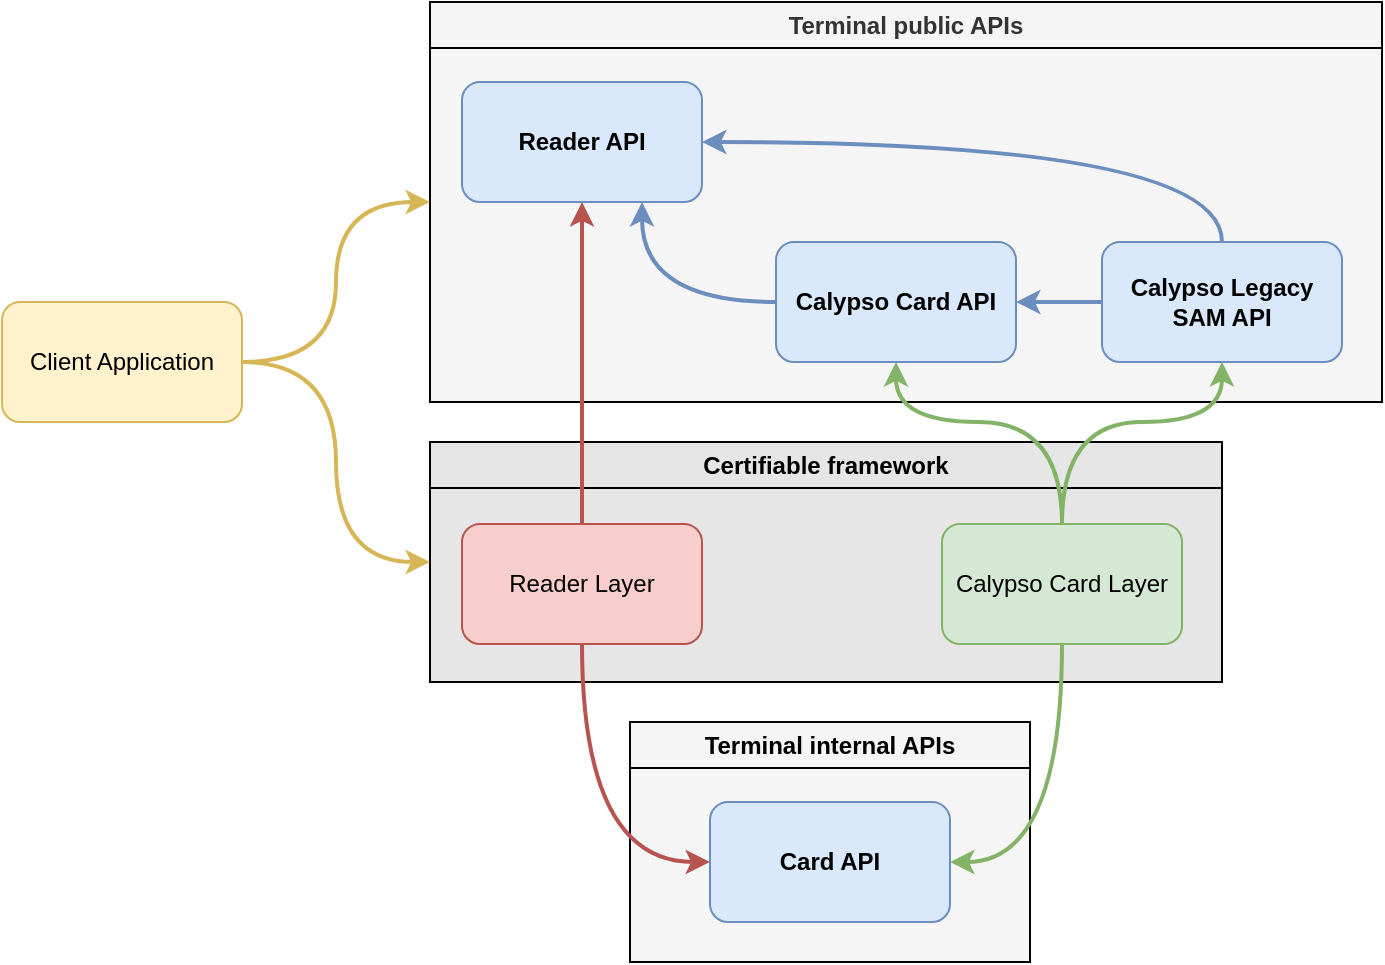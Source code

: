 <mxfile version="20.7.4" type="device"><diagram id="jRU86mPUWFjBewhJISfx" name="Page-1"><mxGraphModel dx="1038" dy="608" grid="1" gridSize="10" guides="1" tooltips="1" connect="1" arrows="1" fold="1" page="1" pageScale="1" pageWidth="827" pageHeight="1169" math="0" shadow="0"><root><mxCell id="0"/><mxCell id="1" parent="0"/><mxCell id="DumOjImvciEIfADiHXxy-1" value="Terminal public APIs" style="swimlane;whiteSpace=wrap;html=1;fillColor=#f5f5f5;fontColor=#333333;strokeColor=#000000;fillStyle=auto;swimlaneFillColor=#F5F5F5;" parent="1" vertex="1"><mxGeometry x="314" y="10" width="476" height="200" as="geometry"><mxRectangle x="314" y="10" width="160" height="30" as="alternateBounds"/></mxGeometry></mxCell><mxCell id="DumOjImvciEIfADiHXxy-4" value="Reader API" style="rounded=1;whiteSpace=wrap;html=1;fillColor=#dae8fc;strokeColor=#6c8ebf;fontStyle=1" parent="DumOjImvciEIfADiHXxy-1" vertex="1"><mxGeometry x="16" y="40" width="120" height="60" as="geometry"/></mxCell><mxCell id="DumOjImvciEIfADiHXxy-18" style="edgeStyle=orthogonalEdgeStyle;rounded=0;orthogonalLoop=1;jettySize=auto;html=1;exitX=0;exitY=0.5;exitDx=0;exitDy=0;entryX=1;entryY=0.5;entryDx=0;entryDy=0;fillColor=#dae8fc;strokeColor=#6c8ebf;strokeWidth=2;" parent="DumOjImvciEIfADiHXxy-1" source="DumOjImvciEIfADiHXxy-7" target="DumOjImvciEIfADiHXxy-6" edge="1"><mxGeometry relative="1" as="geometry"/></mxCell><mxCell id="DumOjImvciEIfADiHXxy-19" style="edgeStyle=orthogonalEdgeStyle;orthogonalLoop=1;jettySize=auto;html=1;entryX=1;entryY=0.5;entryDx=0;entryDy=0;exitX=0.5;exitY=0;exitDx=0;exitDy=0;curved=1;fillColor=#dae8fc;strokeColor=#6c8ebf;strokeWidth=2;" parent="DumOjImvciEIfADiHXxy-1" source="DumOjImvciEIfADiHXxy-7" target="DumOjImvciEIfADiHXxy-4" edge="1"><mxGeometry relative="1" as="geometry"/></mxCell><mxCell id="DumOjImvciEIfADiHXxy-7" value="Calypso Legacy SAM API" style="rounded=1;whiteSpace=wrap;html=1;fillColor=#dae8fc;strokeColor=#6c8ebf;fontStyle=1" parent="DumOjImvciEIfADiHXxy-1" vertex="1"><mxGeometry x="336" y="120" width="120" height="60" as="geometry"/></mxCell><mxCell id="DumOjImvciEIfADiHXxy-20" style="edgeStyle=orthogonalEdgeStyle;orthogonalLoop=1;jettySize=auto;html=1;entryX=0.75;entryY=1;entryDx=0;entryDy=0;curved=1;fillColor=#dae8fc;strokeColor=#6c8ebf;strokeWidth=2;" parent="DumOjImvciEIfADiHXxy-1" source="DumOjImvciEIfADiHXxy-6" target="DumOjImvciEIfADiHXxy-4" edge="1"><mxGeometry relative="1" as="geometry"/></mxCell><mxCell id="DumOjImvciEIfADiHXxy-6" value="Calypso Card API" style="rounded=1;whiteSpace=wrap;html=1;fillColor=#dae8fc;strokeColor=#6c8ebf;fontStyle=1" parent="DumOjImvciEIfADiHXxy-1" vertex="1"><mxGeometry x="173" y="120" width="120" height="60" as="geometry"/></mxCell><mxCell id="DumOjImvciEIfADiHXxy-2" value="Terminal internal APIs" style="swimlane;whiteSpace=wrap;html=1;fillColor=#F5F5F5;swimlaneFillColor=#F5F5F5;" parent="1" vertex="1"><mxGeometry x="414" y="370" width="200" height="120" as="geometry"/></mxCell><mxCell id="DumOjImvciEIfADiHXxy-10" value="Card API" style="rounded=1;whiteSpace=wrap;html=1;fillColor=#dae8fc;strokeColor=#6c8ebf;fontStyle=1" parent="DumOjImvciEIfADiHXxy-2" vertex="1"><mxGeometry x="40" y="40" width="120" height="60" as="geometry"/></mxCell><mxCell id="DumOjImvciEIfADiHXxy-3" value="Certifiable framework" style="swimlane;whiteSpace=wrap;html=1;fillColor=#E6E6E6;swimlaneFillColor=#E6E6E6;" parent="1" vertex="1"><mxGeometry x="314" y="230" width="396" height="120" as="geometry"/></mxCell><mxCell id="DumOjImvciEIfADiHXxy-9" value="Reader Layer" style="rounded=1;whiteSpace=wrap;html=1;fillColor=#f8cecc;strokeColor=#b85450;" parent="DumOjImvciEIfADiHXxy-3" vertex="1"><mxGeometry x="16" y="41" width="120" height="60" as="geometry"/></mxCell><mxCell id="DumOjImvciEIfADiHXxy-8" value="Calypso Card Layer" style="rounded=1;whiteSpace=wrap;html=1;fillColor=#d5e8d4;strokeColor=#82b366;" parent="DumOjImvciEIfADiHXxy-3" vertex="1"><mxGeometry x="256" y="41" width="120" height="60" as="geometry"/></mxCell><mxCell id="DumOjImvciEIfADiHXxy-11" style="edgeStyle=orthogonalEdgeStyle;orthogonalLoop=1;jettySize=auto;html=1;entryX=0;entryY=0.5;entryDx=0;entryDy=0;curved=1;fillColor=#fff2cc;strokeColor=#d6b656;strokeWidth=2;" parent="1" source="DumOjImvciEIfADiHXxy-5" target="DumOjImvciEIfADiHXxy-1" edge="1"><mxGeometry relative="1" as="geometry"/></mxCell><mxCell id="DumOjImvciEIfADiHXxy-12" style="edgeStyle=orthogonalEdgeStyle;orthogonalLoop=1;jettySize=auto;html=1;entryX=0;entryY=0.5;entryDx=0;entryDy=0;curved=1;fillColor=#fff2cc;strokeColor=#d6b656;strokeWidth=2;" parent="1" source="DumOjImvciEIfADiHXxy-5" target="DumOjImvciEIfADiHXxy-3" edge="1"><mxGeometry relative="1" as="geometry"/></mxCell><mxCell id="DumOjImvciEIfADiHXxy-5" value="Client Application" style="rounded=1;whiteSpace=wrap;html=1;fillColor=#fff2cc;strokeColor=#d6b656;" parent="1" vertex="1"><mxGeometry x="100" y="160" width="120" height="60" as="geometry"/></mxCell><mxCell id="DumOjImvciEIfADiHXxy-14" style="edgeStyle=orthogonalEdgeStyle;orthogonalLoop=1;jettySize=auto;html=1;entryX=0;entryY=0.5;entryDx=0;entryDy=0;curved=1;fillColor=#f8cecc;strokeColor=#b85450;strokeWidth=2;exitX=0.5;exitY=1;exitDx=0;exitDy=0;" parent="1" source="DumOjImvciEIfADiHXxy-9" target="DumOjImvciEIfADiHXxy-10" edge="1"><mxGeometry relative="1" as="geometry"/></mxCell><mxCell id="DumOjImvciEIfADiHXxy-16" style="edgeStyle=orthogonalEdgeStyle;orthogonalLoop=1;jettySize=auto;html=1;entryX=1;entryY=0.5;entryDx=0;entryDy=0;exitX=0.5;exitY=1;exitDx=0;exitDy=0;curved=1;fillColor=#d5e8d4;strokeColor=#82b366;strokeWidth=2;" parent="1" source="DumOjImvciEIfADiHXxy-8" target="DumOjImvciEIfADiHXxy-10" edge="1"><mxGeometry relative="1" as="geometry"/></mxCell><mxCell id="DumOjImvciEIfADiHXxy-21" style="edgeStyle=orthogonalEdgeStyle;rounded=0;orthogonalLoop=1;jettySize=auto;html=1;entryX=0.5;entryY=1;entryDx=0;entryDy=0;exitX=0.5;exitY=0;exitDx=0;exitDy=0;fillColor=#f8cecc;strokeColor=#b85450;strokeWidth=2;" parent="1" source="DumOjImvciEIfADiHXxy-9" target="DumOjImvciEIfADiHXxy-4" edge="1"><mxGeometry relative="1" as="geometry"/></mxCell><mxCell id="DumOjImvciEIfADiHXxy-22" style="edgeStyle=orthogonalEdgeStyle;rounded=0;orthogonalLoop=1;jettySize=auto;html=1;entryX=0.5;entryY=1;entryDx=0;entryDy=0;fillColor=#d5e8d4;strokeColor=#82b366;strokeWidth=2;curved=1;" parent="1" source="DumOjImvciEIfADiHXxy-8" target="DumOjImvciEIfADiHXxy-6" edge="1"><mxGeometry relative="1" as="geometry"><Array as="points"><mxPoint x="630" y="220"/><mxPoint x="547" y="220"/></Array></mxGeometry></mxCell><mxCell id="DumOjImvciEIfADiHXxy-23" style="edgeStyle=orthogonalEdgeStyle;orthogonalLoop=1;jettySize=auto;html=1;entryX=0.5;entryY=1;entryDx=0;entryDy=0;exitX=0.5;exitY=0;exitDx=0;exitDy=0;curved=1;fillColor=#d5e8d4;strokeColor=#82b366;strokeWidth=2;" parent="1" source="DumOjImvciEIfADiHXxy-8" target="DumOjImvciEIfADiHXxy-7" edge="1"><mxGeometry relative="1" as="geometry"><Array as="points"><mxPoint x="630" y="220"/><mxPoint x="710" y="220"/></Array></mxGeometry></mxCell></root></mxGraphModel></diagram></mxfile>